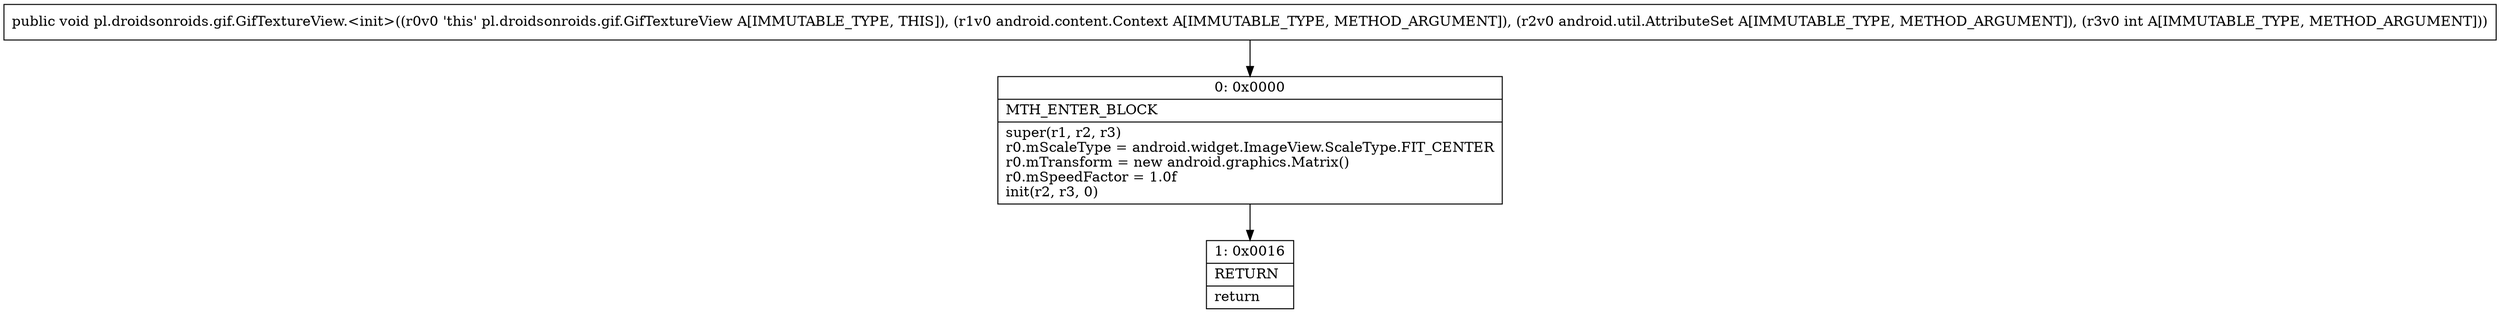digraph "CFG forpl.droidsonroids.gif.GifTextureView.\<init\>(Landroid\/content\/Context;Landroid\/util\/AttributeSet;I)V" {
Node_0 [shape=record,label="{0\:\ 0x0000|MTH_ENTER_BLOCK\l|super(r1, r2, r3)\lr0.mScaleType = android.widget.ImageView.ScaleType.FIT_CENTER\lr0.mTransform = new android.graphics.Matrix()\lr0.mSpeedFactor = 1.0f\linit(r2, r3, 0)\l}"];
Node_1 [shape=record,label="{1\:\ 0x0016|RETURN\l|return\l}"];
MethodNode[shape=record,label="{public void pl.droidsonroids.gif.GifTextureView.\<init\>((r0v0 'this' pl.droidsonroids.gif.GifTextureView A[IMMUTABLE_TYPE, THIS]), (r1v0 android.content.Context A[IMMUTABLE_TYPE, METHOD_ARGUMENT]), (r2v0 android.util.AttributeSet A[IMMUTABLE_TYPE, METHOD_ARGUMENT]), (r3v0 int A[IMMUTABLE_TYPE, METHOD_ARGUMENT])) }"];
MethodNode -> Node_0;
Node_0 -> Node_1;
}

